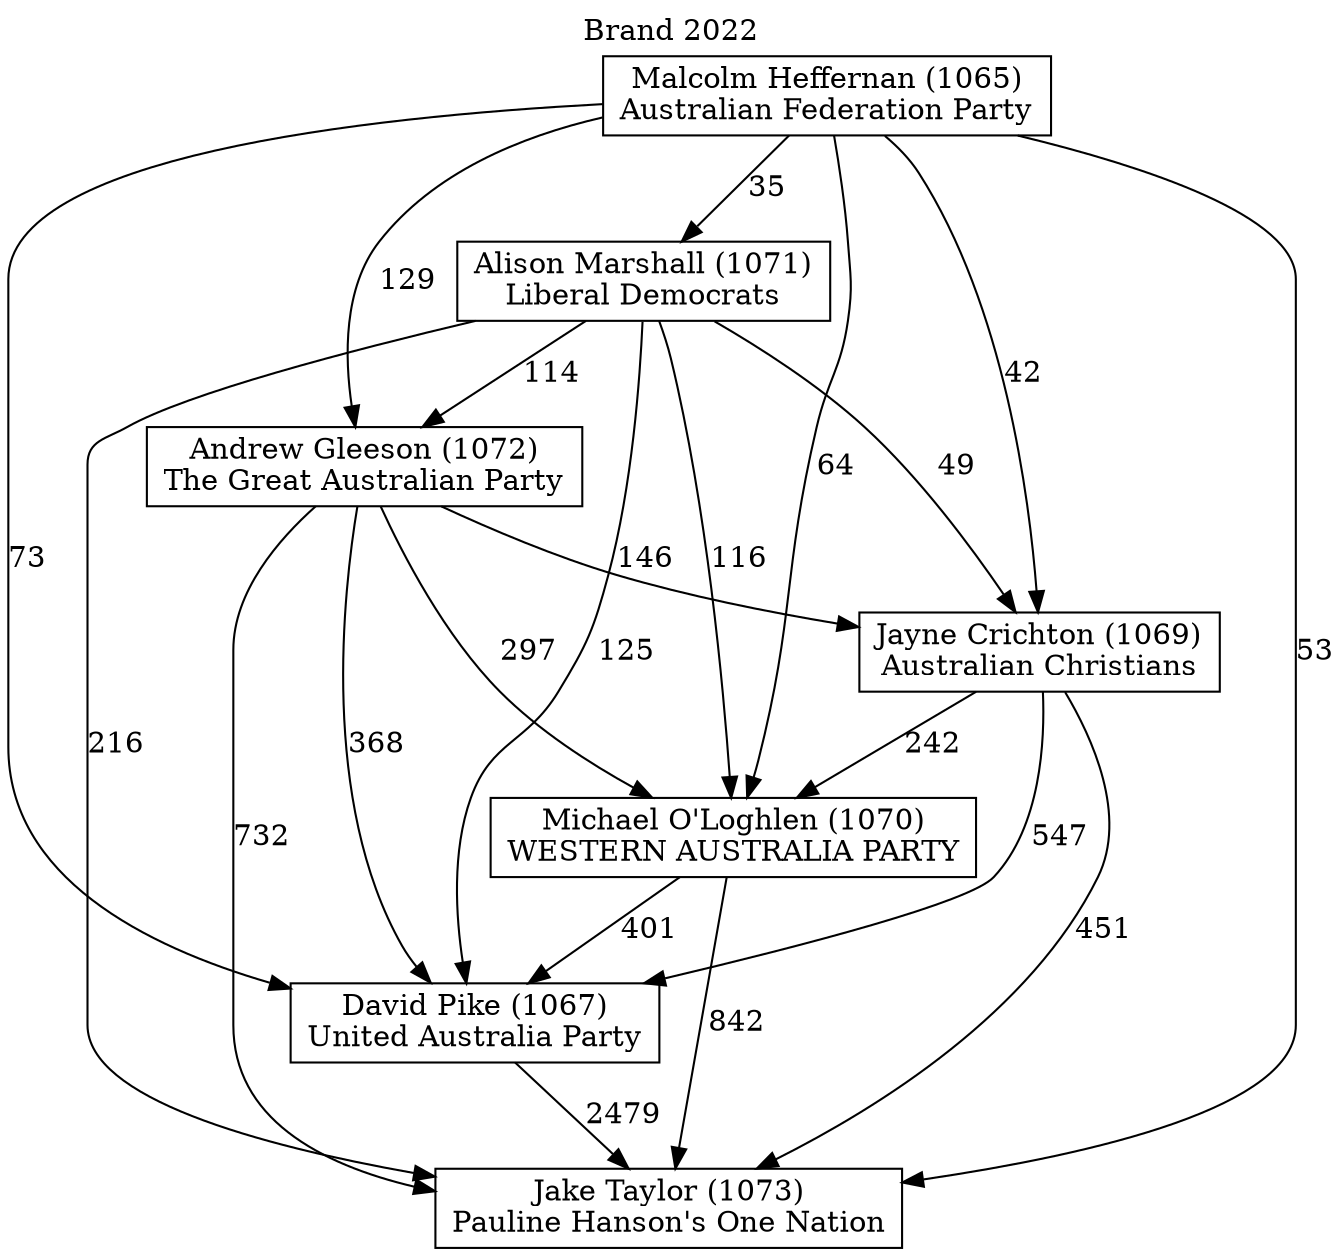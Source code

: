 // House preference flow
digraph "Jake Taylor (1073)_Brand_2022" {
	graph [label="Brand 2022" labelloc=t mclimit=10]
	node [shape=box]
	"Jake Taylor (1073)" [label="Jake Taylor (1073)
Pauline Hanson's One Nation"]
	"Alison Marshall (1071)" [label="Alison Marshall (1071)
Liberal Democrats"]
	"Andrew Gleeson (1072)" [label="Andrew Gleeson (1072)
The Great Australian Party"]
	"Michael O'Loghlen (1070)" [label="Michael O'Loghlen (1070)
WESTERN AUSTRALIA PARTY"]
	"Malcolm Heffernan (1065)" [label="Malcolm Heffernan (1065)
Australian Federation Party"]
	"David Pike (1067)" [label="David Pike (1067)
United Australia Party"]
	"Jayne Crichton (1069)" [label="Jayne Crichton (1069)
Australian Christians"]
	"Alison Marshall (1071)" -> "Jake Taylor (1073)" [label=216]
	"Jayne Crichton (1069)" -> "Michael O'Loghlen (1070)" [label=242]
	"Alison Marshall (1071)" -> "Andrew Gleeson (1072)" [label=114]
	"Andrew Gleeson (1072)" -> "David Pike (1067)" [label=368]
	"Malcolm Heffernan (1065)" -> "Alison Marshall (1071)" [label=35]
	"Andrew Gleeson (1072)" -> "Michael O'Loghlen (1070)" [label=297]
	"Malcolm Heffernan (1065)" -> "Michael O'Loghlen (1070)" [label=64]
	"Andrew Gleeson (1072)" -> "Jake Taylor (1073)" [label=732]
	"Malcolm Heffernan (1065)" -> "David Pike (1067)" [label=73]
	"Malcolm Heffernan (1065)" -> "Andrew Gleeson (1072)" [label=129]
	"Malcolm Heffernan (1065)" -> "Jayne Crichton (1069)" [label=42]
	"Alison Marshall (1071)" -> "Michael O'Loghlen (1070)" [label=116]
	"Malcolm Heffernan (1065)" -> "Jake Taylor (1073)" [label=53]
	"Jayne Crichton (1069)" -> "Jake Taylor (1073)" [label=451]
	"Alison Marshall (1071)" -> "Jayne Crichton (1069)" [label=49]
	"Alison Marshall (1071)" -> "David Pike (1067)" [label=125]
	"Michael O'Loghlen (1070)" -> "David Pike (1067)" [label=401]
	"David Pike (1067)" -> "Jake Taylor (1073)" [label=2479]
	"Michael O'Loghlen (1070)" -> "Jake Taylor (1073)" [label=842]
	"Andrew Gleeson (1072)" -> "Jayne Crichton (1069)" [label=146]
	"Jayne Crichton (1069)" -> "David Pike (1067)" [label=547]
}
